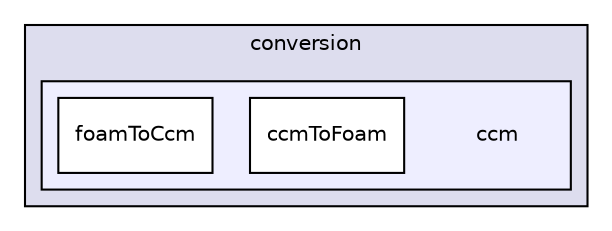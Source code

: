 digraph "applications/utilities/mesh/conversion/ccm" {
  bgcolor=transparent;
  compound=true
  node [ fontsize="10", fontname="Helvetica"];
  edge [ labelfontsize="10", labelfontname="Helvetica"];
  subgraph clusterdir_5148cfe1bce83bc5fdc09a52963260a1 {
    graph [ bgcolor="#ddddee", pencolor="black", label="conversion" fontname="Helvetica", fontsize="10", URL="dir_5148cfe1bce83bc5fdc09a52963260a1.html"]
  subgraph clusterdir_4a9dfa6633589fadd8503344b69288e7 {
    graph [ bgcolor="#eeeeff", pencolor="black", label="" URL="dir_4a9dfa6633589fadd8503344b69288e7.html"];
    dir_4a9dfa6633589fadd8503344b69288e7 [shape=plaintext label="ccm"];
    dir_593367381191fea95e621c85f8e9b5f3 [shape=box label="ccmToFoam" color="black" fillcolor="white" style="filled" URL="dir_593367381191fea95e621c85f8e9b5f3.html"];
    dir_4448dda20ed8a748c3f42b93017eb076 [shape=box label="foamToCcm" color="black" fillcolor="white" style="filled" URL="dir_4448dda20ed8a748c3f42b93017eb076.html"];
  }
  }
}
